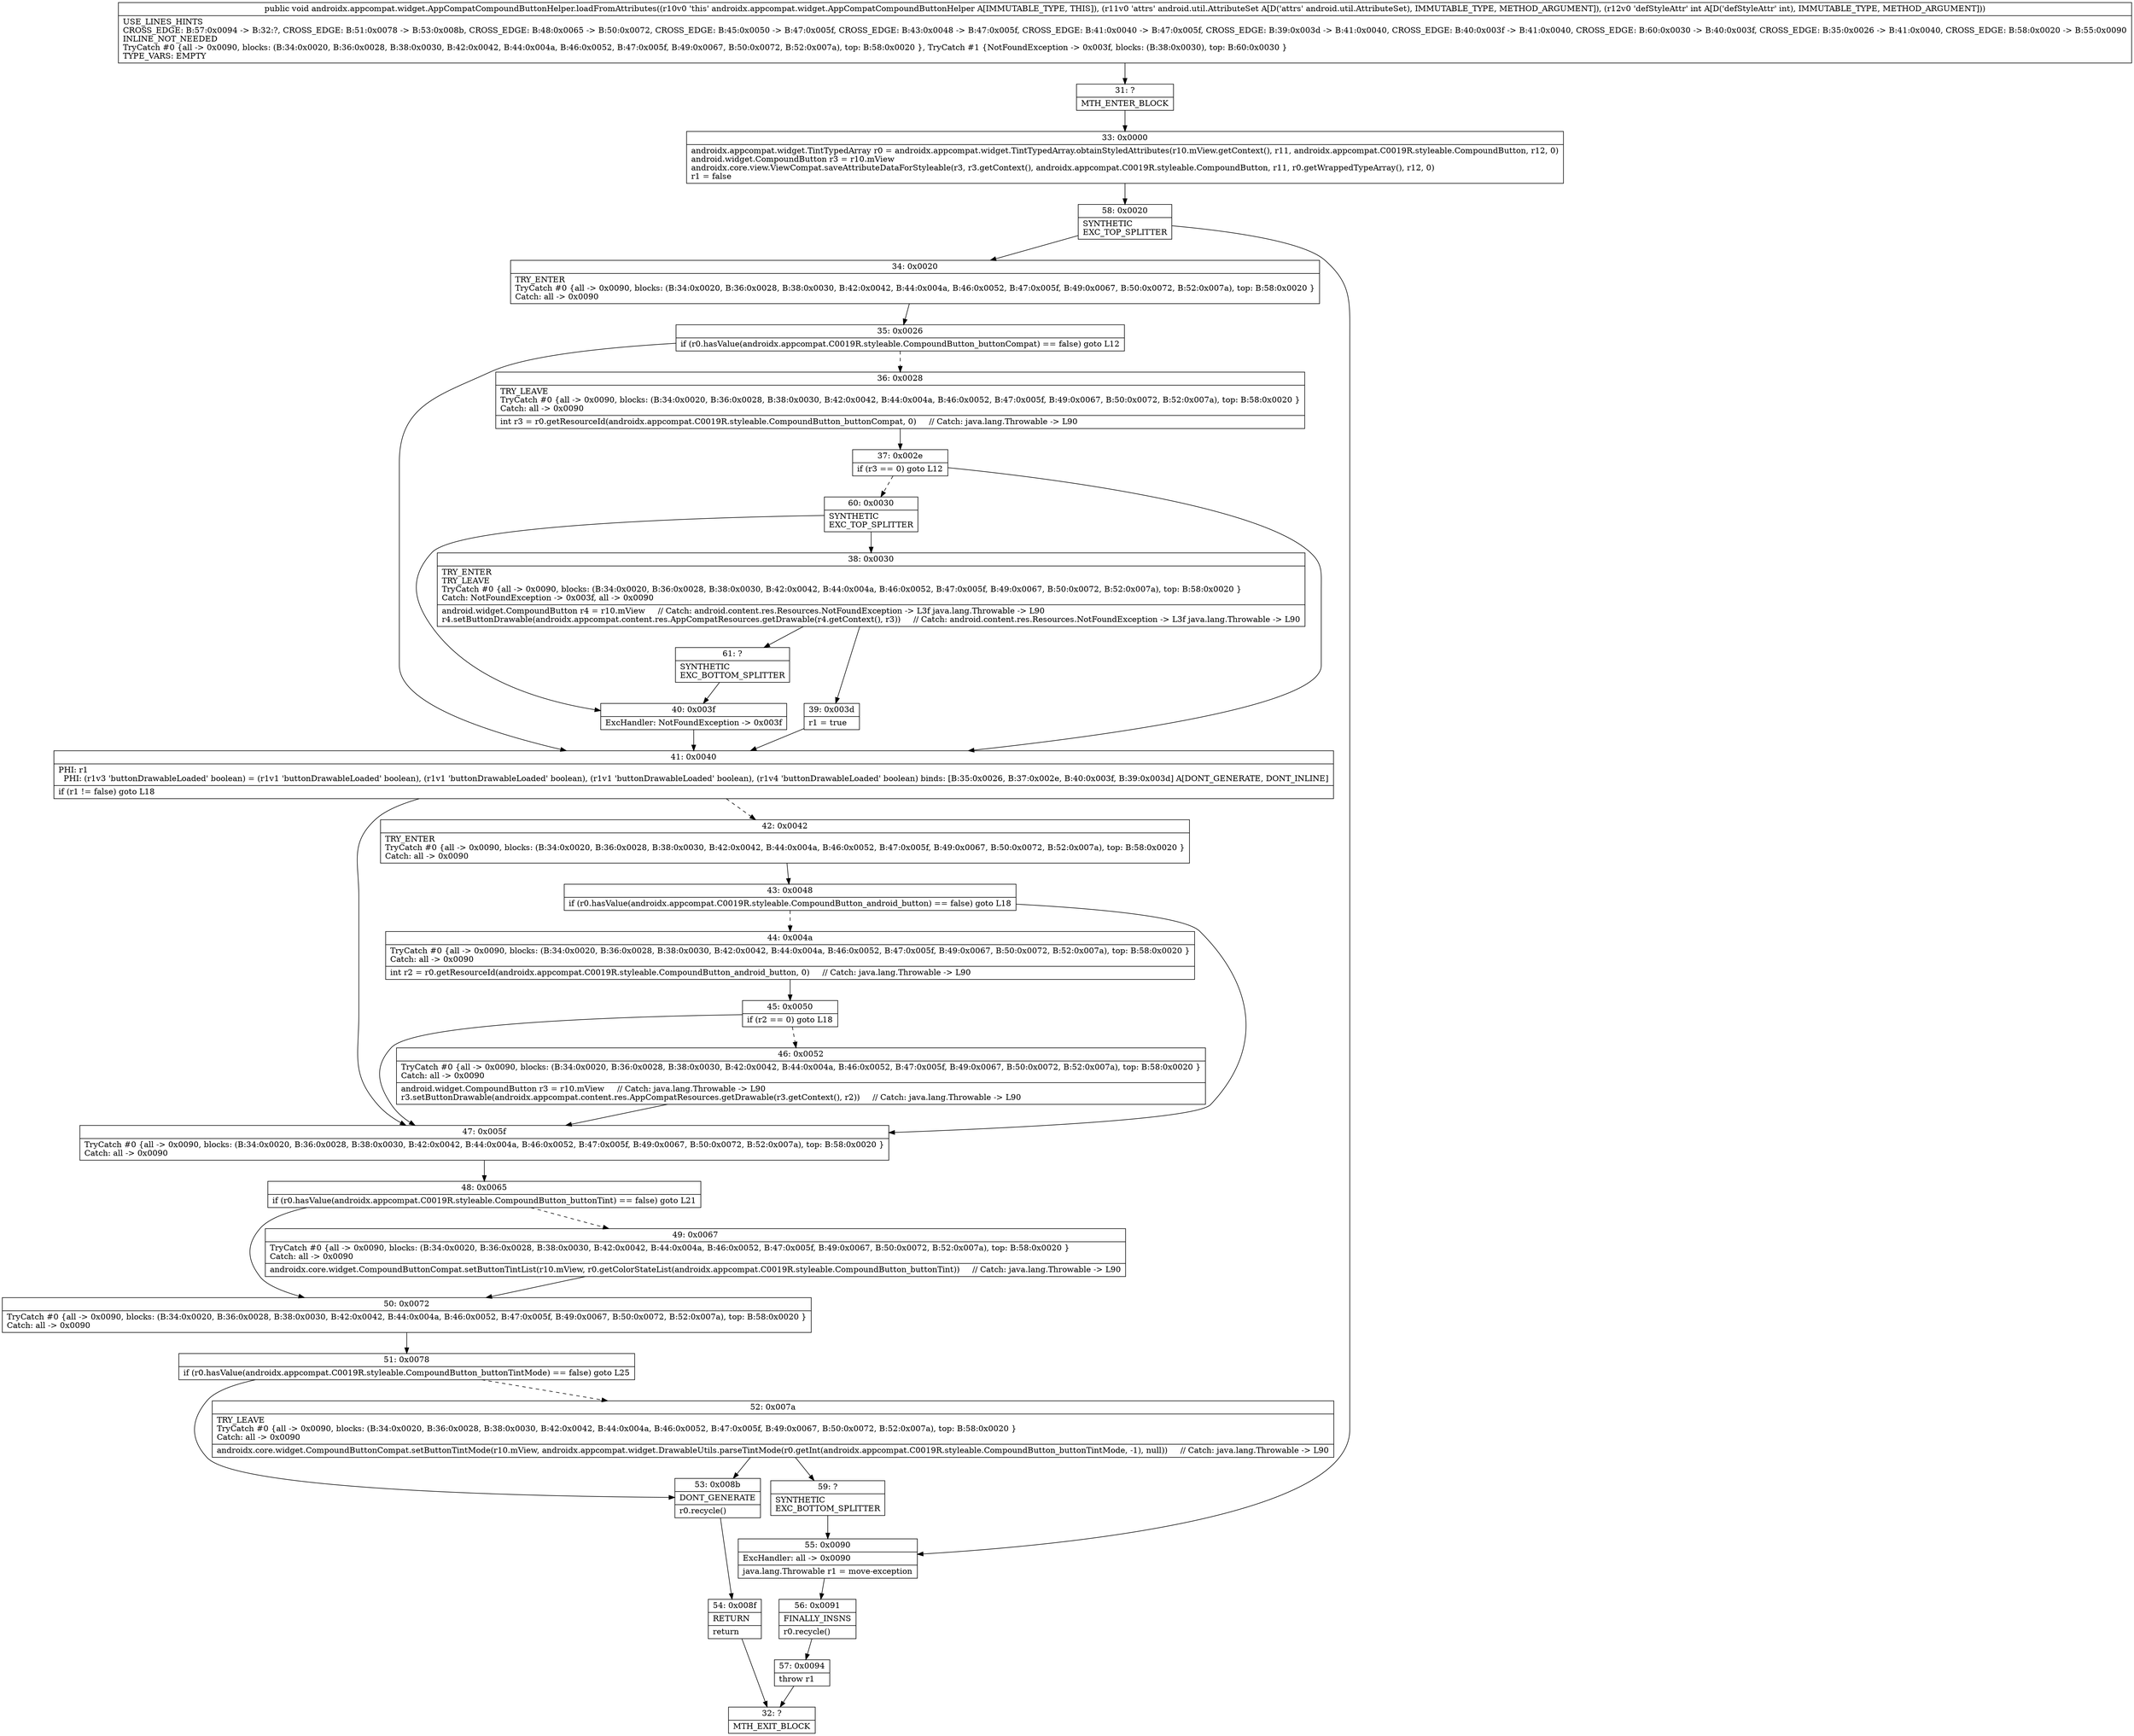 digraph "CFG forandroidx.appcompat.widget.AppCompatCompoundButtonHelper.loadFromAttributes(Landroid\/util\/AttributeSet;I)V" {
Node_31 [shape=record,label="{31\:\ ?|MTH_ENTER_BLOCK\l}"];
Node_33 [shape=record,label="{33\:\ 0x0000|androidx.appcompat.widget.TintTypedArray r0 = androidx.appcompat.widget.TintTypedArray.obtainStyledAttributes(r10.mView.getContext(), r11, androidx.appcompat.C0019R.styleable.CompoundButton, r12, 0)\landroid.widget.CompoundButton r3 = r10.mView\landroidx.core.view.ViewCompat.saveAttributeDataForStyleable(r3, r3.getContext(), androidx.appcompat.C0019R.styleable.CompoundButton, r11, r0.getWrappedTypeArray(), r12, 0)\lr1 = false\l}"];
Node_58 [shape=record,label="{58\:\ 0x0020|SYNTHETIC\lEXC_TOP_SPLITTER\l}"];
Node_34 [shape=record,label="{34\:\ 0x0020|TRY_ENTER\lTryCatch #0 \{all \-\> 0x0090, blocks: (B:34:0x0020, B:36:0x0028, B:38:0x0030, B:42:0x0042, B:44:0x004a, B:46:0x0052, B:47:0x005f, B:49:0x0067, B:50:0x0072, B:52:0x007a), top: B:58:0x0020 \}\lCatch: all \-\> 0x0090\l}"];
Node_35 [shape=record,label="{35\:\ 0x0026|if (r0.hasValue(androidx.appcompat.C0019R.styleable.CompoundButton_buttonCompat) == false) goto L12\l}"];
Node_36 [shape=record,label="{36\:\ 0x0028|TRY_LEAVE\lTryCatch #0 \{all \-\> 0x0090, blocks: (B:34:0x0020, B:36:0x0028, B:38:0x0030, B:42:0x0042, B:44:0x004a, B:46:0x0052, B:47:0x005f, B:49:0x0067, B:50:0x0072, B:52:0x007a), top: B:58:0x0020 \}\lCatch: all \-\> 0x0090\l|int r3 = r0.getResourceId(androidx.appcompat.C0019R.styleable.CompoundButton_buttonCompat, 0)     \/\/ Catch: java.lang.Throwable \-\> L90\l}"];
Node_37 [shape=record,label="{37\:\ 0x002e|if (r3 == 0) goto L12\l}"];
Node_60 [shape=record,label="{60\:\ 0x0030|SYNTHETIC\lEXC_TOP_SPLITTER\l}"];
Node_38 [shape=record,label="{38\:\ 0x0030|TRY_ENTER\lTRY_LEAVE\lTryCatch #0 \{all \-\> 0x0090, blocks: (B:34:0x0020, B:36:0x0028, B:38:0x0030, B:42:0x0042, B:44:0x004a, B:46:0x0052, B:47:0x005f, B:49:0x0067, B:50:0x0072, B:52:0x007a), top: B:58:0x0020 \}\lCatch: NotFoundException \-\> 0x003f, all \-\> 0x0090\l|android.widget.CompoundButton r4 = r10.mView     \/\/ Catch: android.content.res.Resources.NotFoundException \-\> L3f java.lang.Throwable \-\> L90\lr4.setButtonDrawable(androidx.appcompat.content.res.AppCompatResources.getDrawable(r4.getContext(), r3))     \/\/ Catch: android.content.res.Resources.NotFoundException \-\> L3f java.lang.Throwable \-\> L90\l}"];
Node_39 [shape=record,label="{39\:\ 0x003d|r1 = true\l}"];
Node_61 [shape=record,label="{61\:\ ?|SYNTHETIC\lEXC_BOTTOM_SPLITTER\l}"];
Node_40 [shape=record,label="{40\:\ 0x003f|ExcHandler: NotFoundException \-\> 0x003f\l}"];
Node_41 [shape=record,label="{41\:\ 0x0040|PHI: r1 \l  PHI: (r1v3 'buttonDrawableLoaded' boolean) = (r1v1 'buttonDrawableLoaded' boolean), (r1v1 'buttonDrawableLoaded' boolean), (r1v1 'buttonDrawableLoaded' boolean), (r1v4 'buttonDrawableLoaded' boolean) binds: [B:35:0x0026, B:37:0x002e, B:40:0x003f, B:39:0x003d] A[DONT_GENERATE, DONT_INLINE]\l|if (r1 != false) goto L18\l}"];
Node_42 [shape=record,label="{42\:\ 0x0042|TRY_ENTER\lTryCatch #0 \{all \-\> 0x0090, blocks: (B:34:0x0020, B:36:0x0028, B:38:0x0030, B:42:0x0042, B:44:0x004a, B:46:0x0052, B:47:0x005f, B:49:0x0067, B:50:0x0072, B:52:0x007a), top: B:58:0x0020 \}\lCatch: all \-\> 0x0090\l}"];
Node_43 [shape=record,label="{43\:\ 0x0048|if (r0.hasValue(androidx.appcompat.C0019R.styleable.CompoundButton_android_button) == false) goto L18\l}"];
Node_44 [shape=record,label="{44\:\ 0x004a|TryCatch #0 \{all \-\> 0x0090, blocks: (B:34:0x0020, B:36:0x0028, B:38:0x0030, B:42:0x0042, B:44:0x004a, B:46:0x0052, B:47:0x005f, B:49:0x0067, B:50:0x0072, B:52:0x007a), top: B:58:0x0020 \}\lCatch: all \-\> 0x0090\l|int r2 = r0.getResourceId(androidx.appcompat.C0019R.styleable.CompoundButton_android_button, 0)     \/\/ Catch: java.lang.Throwable \-\> L90\l}"];
Node_45 [shape=record,label="{45\:\ 0x0050|if (r2 == 0) goto L18\l}"];
Node_46 [shape=record,label="{46\:\ 0x0052|TryCatch #0 \{all \-\> 0x0090, blocks: (B:34:0x0020, B:36:0x0028, B:38:0x0030, B:42:0x0042, B:44:0x004a, B:46:0x0052, B:47:0x005f, B:49:0x0067, B:50:0x0072, B:52:0x007a), top: B:58:0x0020 \}\lCatch: all \-\> 0x0090\l|android.widget.CompoundButton r3 = r10.mView     \/\/ Catch: java.lang.Throwable \-\> L90\lr3.setButtonDrawable(androidx.appcompat.content.res.AppCompatResources.getDrawable(r3.getContext(), r2))     \/\/ Catch: java.lang.Throwable \-\> L90\l}"];
Node_47 [shape=record,label="{47\:\ 0x005f|TryCatch #0 \{all \-\> 0x0090, blocks: (B:34:0x0020, B:36:0x0028, B:38:0x0030, B:42:0x0042, B:44:0x004a, B:46:0x0052, B:47:0x005f, B:49:0x0067, B:50:0x0072, B:52:0x007a), top: B:58:0x0020 \}\lCatch: all \-\> 0x0090\l}"];
Node_48 [shape=record,label="{48\:\ 0x0065|if (r0.hasValue(androidx.appcompat.C0019R.styleable.CompoundButton_buttonTint) == false) goto L21\l}"];
Node_49 [shape=record,label="{49\:\ 0x0067|TryCatch #0 \{all \-\> 0x0090, blocks: (B:34:0x0020, B:36:0x0028, B:38:0x0030, B:42:0x0042, B:44:0x004a, B:46:0x0052, B:47:0x005f, B:49:0x0067, B:50:0x0072, B:52:0x007a), top: B:58:0x0020 \}\lCatch: all \-\> 0x0090\l|androidx.core.widget.CompoundButtonCompat.setButtonTintList(r10.mView, r0.getColorStateList(androidx.appcompat.C0019R.styleable.CompoundButton_buttonTint))     \/\/ Catch: java.lang.Throwable \-\> L90\l}"];
Node_50 [shape=record,label="{50\:\ 0x0072|TryCatch #0 \{all \-\> 0x0090, blocks: (B:34:0x0020, B:36:0x0028, B:38:0x0030, B:42:0x0042, B:44:0x004a, B:46:0x0052, B:47:0x005f, B:49:0x0067, B:50:0x0072, B:52:0x007a), top: B:58:0x0020 \}\lCatch: all \-\> 0x0090\l}"];
Node_51 [shape=record,label="{51\:\ 0x0078|if (r0.hasValue(androidx.appcompat.C0019R.styleable.CompoundButton_buttonTintMode) == false) goto L25\l}"];
Node_52 [shape=record,label="{52\:\ 0x007a|TRY_LEAVE\lTryCatch #0 \{all \-\> 0x0090, blocks: (B:34:0x0020, B:36:0x0028, B:38:0x0030, B:42:0x0042, B:44:0x004a, B:46:0x0052, B:47:0x005f, B:49:0x0067, B:50:0x0072, B:52:0x007a), top: B:58:0x0020 \}\lCatch: all \-\> 0x0090\l|androidx.core.widget.CompoundButtonCompat.setButtonTintMode(r10.mView, androidx.appcompat.widget.DrawableUtils.parseTintMode(r0.getInt(androidx.appcompat.C0019R.styleable.CompoundButton_buttonTintMode, \-1), null))     \/\/ Catch: java.lang.Throwable \-\> L90\l}"];
Node_59 [shape=record,label="{59\:\ ?|SYNTHETIC\lEXC_BOTTOM_SPLITTER\l}"];
Node_53 [shape=record,label="{53\:\ 0x008b|DONT_GENERATE\l|r0.recycle()\l}"];
Node_54 [shape=record,label="{54\:\ 0x008f|RETURN\l|return\l}"];
Node_32 [shape=record,label="{32\:\ ?|MTH_EXIT_BLOCK\l}"];
Node_55 [shape=record,label="{55\:\ 0x0090|ExcHandler: all \-\> 0x0090\l|java.lang.Throwable r1 = move\-exception\l}"];
Node_56 [shape=record,label="{56\:\ 0x0091|FINALLY_INSNS\l|r0.recycle()\l}"];
Node_57 [shape=record,label="{57\:\ 0x0094|throw r1\l}"];
MethodNode[shape=record,label="{public void androidx.appcompat.widget.AppCompatCompoundButtonHelper.loadFromAttributes((r10v0 'this' androidx.appcompat.widget.AppCompatCompoundButtonHelper A[IMMUTABLE_TYPE, THIS]), (r11v0 'attrs' android.util.AttributeSet A[D('attrs' android.util.AttributeSet), IMMUTABLE_TYPE, METHOD_ARGUMENT]), (r12v0 'defStyleAttr' int A[D('defStyleAttr' int), IMMUTABLE_TYPE, METHOD_ARGUMENT]))  | USE_LINES_HINTS\lCROSS_EDGE: B:57:0x0094 \-\> B:32:?, CROSS_EDGE: B:51:0x0078 \-\> B:53:0x008b, CROSS_EDGE: B:48:0x0065 \-\> B:50:0x0072, CROSS_EDGE: B:45:0x0050 \-\> B:47:0x005f, CROSS_EDGE: B:43:0x0048 \-\> B:47:0x005f, CROSS_EDGE: B:41:0x0040 \-\> B:47:0x005f, CROSS_EDGE: B:39:0x003d \-\> B:41:0x0040, CROSS_EDGE: B:40:0x003f \-\> B:41:0x0040, CROSS_EDGE: B:60:0x0030 \-\> B:40:0x003f, CROSS_EDGE: B:35:0x0026 \-\> B:41:0x0040, CROSS_EDGE: B:58:0x0020 \-\> B:55:0x0090\lINLINE_NOT_NEEDED\lTryCatch #0 \{all \-\> 0x0090, blocks: (B:34:0x0020, B:36:0x0028, B:38:0x0030, B:42:0x0042, B:44:0x004a, B:46:0x0052, B:47:0x005f, B:49:0x0067, B:50:0x0072, B:52:0x007a), top: B:58:0x0020 \}, TryCatch #1 \{NotFoundException \-\> 0x003f, blocks: (B:38:0x0030), top: B:60:0x0030 \}\lTYPE_VARS: EMPTY\l}"];
MethodNode -> Node_31;Node_31 -> Node_33;
Node_33 -> Node_58;
Node_58 -> Node_34;
Node_58 -> Node_55;
Node_34 -> Node_35;
Node_35 -> Node_36[style=dashed];
Node_35 -> Node_41;
Node_36 -> Node_37;
Node_37 -> Node_41;
Node_37 -> Node_60[style=dashed];
Node_60 -> Node_38;
Node_60 -> Node_40;
Node_38 -> Node_39;
Node_38 -> Node_61;
Node_39 -> Node_41;
Node_61 -> Node_40;
Node_40 -> Node_41;
Node_41 -> Node_42[style=dashed];
Node_41 -> Node_47;
Node_42 -> Node_43;
Node_43 -> Node_44[style=dashed];
Node_43 -> Node_47;
Node_44 -> Node_45;
Node_45 -> Node_46[style=dashed];
Node_45 -> Node_47;
Node_46 -> Node_47;
Node_47 -> Node_48;
Node_48 -> Node_49[style=dashed];
Node_48 -> Node_50;
Node_49 -> Node_50;
Node_50 -> Node_51;
Node_51 -> Node_52[style=dashed];
Node_51 -> Node_53;
Node_52 -> Node_53;
Node_52 -> Node_59;
Node_59 -> Node_55;
Node_53 -> Node_54;
Node_54 -> Node_32;
Node_55 -> Node_56;
Node_56 -> Node_57;
Node_57 -> Node_32;
}

